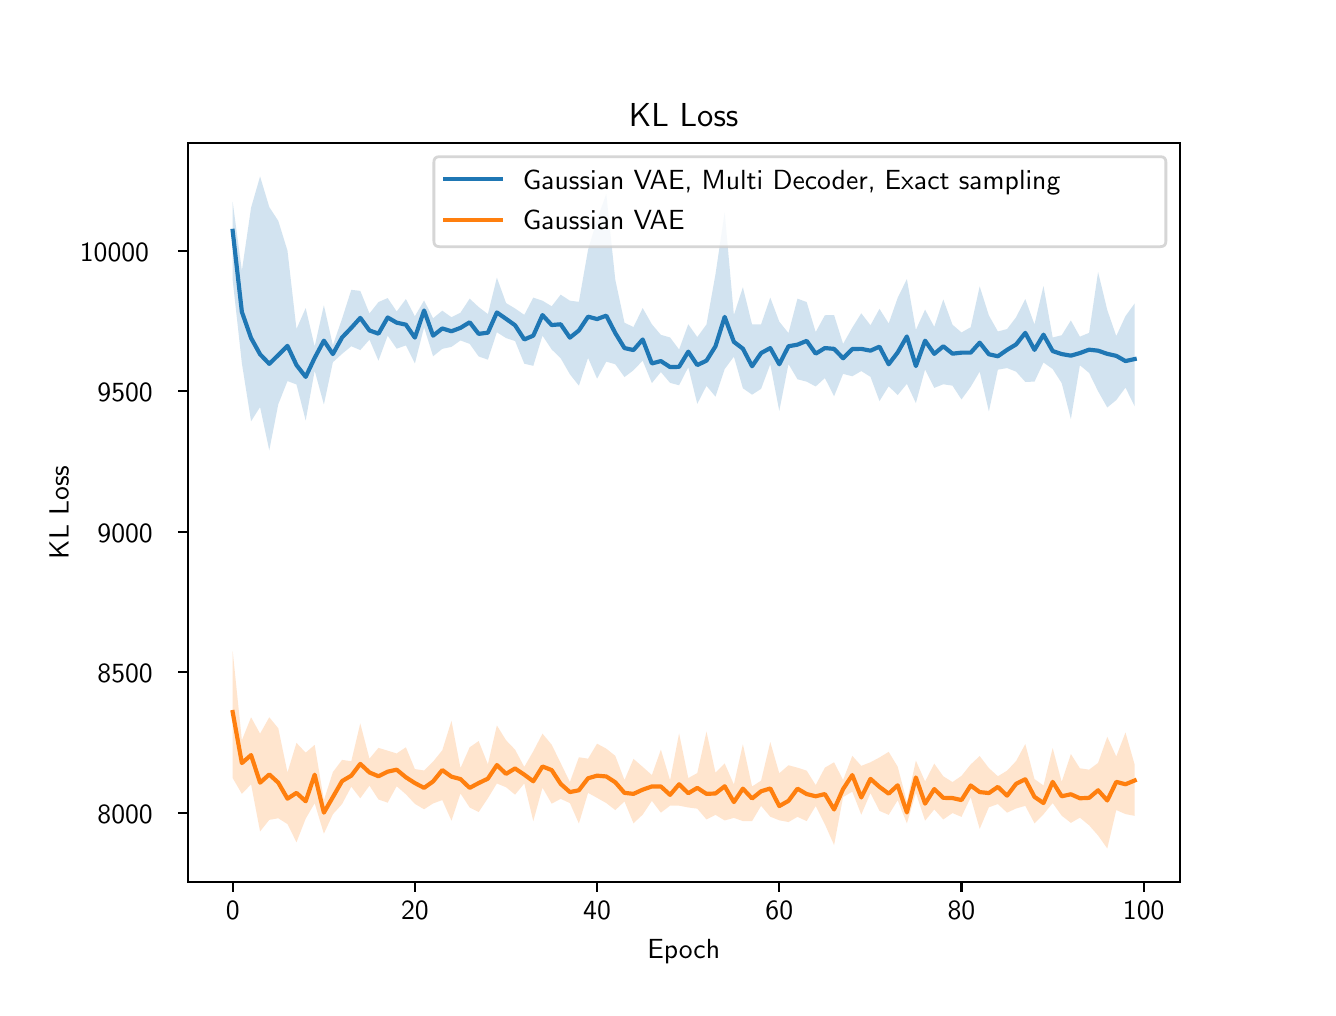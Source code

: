 \begingroup%
\makeatletter%
\begin{pgfpicture}%
\pgfpathrectangle{\pgfpointorigin}{\pgfqpoint{6.4in}{4.8in}}%
\pgfusepath{use as bounding box, clip}%
\begin{pgfscope}%
\pgfsetbuttcap%
\pgfsetmiterjoin%
\definecolor{currentfill}{rgb}{1.0,1.0,1.0}%
\pgfsetfillcolor{currentfill}%
\pgfsetlinewidth{0.0pt}%
\definecolor{currentstroke}{rgb}{1.0,1.0,1.0}%
\pgfsetstrokecolor{currentstroke}%
\pgfsetdash{}{0pt}%
\pgfpathmoveto{\pgfqpoint{0.0in}{0.0in}}%
\pgfpathlineto{\pgfqpoint{6.4in}{0.0in}}%
\pgfpathlineto{\pgfqpoint{6.4in}{4.8in}}%
\pgfpathlineto{\pgfqpoint{0.0in}{4.8in}}%
\pgfpathlineto{\pgfqpoint{0.0in}{0.0in}}%
\pgfpathclose%
\pgfusepath{fill}%
\end{pgfscope}%
\begin{pgfscope}%
\pgfsetbuttcap%
\pgfsetmiterjoin%
\definecolor{currentfill}{rgb}{1.0,1.0,1.0}%
\pgfsetfillcolor{currentfill}%
\pgfsetlinewidth{0.0pt}%
\definecolor{currentstroke}{rgb}{0.0,0.0,0.0}%
\pgfsetstrokecolor{currentstroke}%
\pgfsetstrokeopacity{0.0}%
\pgfsetdash{}{0pt}%
\pgfpathmoveto{\pgfqpoint{0.8in}{0.528in}}%
\pgfpathlineto{\pgfqpoint{5.76in}{0.528in}}%
\pgfpathlineto{\pgfqpoint{5.76in}{4.224in}}%
\pgfpathlineto{\pgfqpoint{0.8in}{4.224in}}%
\pgfpathlineto{\pgfqpoint{0.8in}{0.528in}}%
\pgfpathclose%
\pgfusepath{fill}%
\end{pgfscope}%
\begin{pgfscope}%
\pgfpathrectangle{\pgfqpoint{0.8in}{0.528in}}{\pgfqpoint{4.96in}{3.696in}}%
\pgfusepath{clip}%
\pgfsetbuttcap%
\pgfsetroundjoin%
\definecolor{currentfill}{rgb}{0.122,0.467,0.706}%
\pgfsetfillcolor{currentfill}%
\pgfsetfillopacity{0.2}%
\pgfsetlinewidth{0.0pt}%
\definecolor{currentstroke}{rgb}{0.0,0.0,0.0}%
\pgfsetstrokecolor{currentstroke}%
\pgfsetdash{}{0pt}%
\pgfpathmoveto{\pgfqpoint{1.025in}{3.929in}}%
\pgfpathlineto{\pgfqpoint{1.025in}{3.538in}}%
\pgfpathlineto{\pgfqpoint{1.071in}{3.122in}}%
\pgfpathlineto{\pgfqpoint{1.117in}{2.832in}}%
\pgfpathlineto{\pgfqpoint{1.162in}{2.903in}}%
\pgfpathlineto{\pgfqpoint{1.208in}{2.687in}}%
\pgfpathlineto{\pgfqpoint{1.253in}{2.917in}}%
\pgfpathlineto{\pgfqpoint{1.299in}{3.033in}}%
\pgfpathlineto{\pgfqpoint{1.344in}{3.016in}}%
\pgfpathlineto{\pgfqpoint{1.39in}{2.836in}}%
\pgfpathlineto{\pgfqpoint{1.435in}{3.085in}}%
\pgfpathlineto{\pgfqpoint{1.481in}{2.916in}}%
\pgfpathlineto{\pgfqpoint{1.526in}{3.127in}}%
\pgfpathlineto{\pgfqpoint{1.572in}{3.169in}}%
\pgfpathlineto{\pgfqpoint{1.618in}{3.207in}}%
\pgfpathlineto{\pgfqpoint{1.663in}{3.188in}}%
\pgfpathlineto{\pgfqpoint{1.709in}{3.24in}}%
\pgfpathlineto{\pgfqpoint{1.754in}{3.135in}}%
\pgfpathlineto{\pgfqpoint{1.8in}{3.26in}}%
\pgfpathlineto{\pgfqpoint{1.845in}{3.195in}}%
\pgfpathlineto{\pgfqpoint{1.891in}{3.211in}}%
\pgfpathlineto{\pgfqpoint{1.936in}{3.121in}}%
\pgfpathlineto{\pgfqpoint{1.982in}{3.302in}}%
\pgfpathlineto{\pgfqpoint{2.027in}{3.157in}}%
\pgfpathlineto{\pgfqpoint{2.073in}{3.194in}}%
\pgfpathlineto{\pgfqpoint{2.119in}{3.204in}}%
\pgfpathlineto{\pgfqpoint{2.164in}{3.236in}}%
\pgfpathlineto{\pgfqpoint{2.21in}{3.219in}}%
\pgfpathlineto{\pgfqpoint{2.255in}{3.156in}}%
\pgfpathlineto{\pgfqpoint{2.301in}{3.14in}}%
\pgfpathlineto{\pgfqpoint{2.346in}{3.277in}}%
\pgfpathlineto{\pgfqpoint{2.392in}{3.248in}}%
\pgfpathlineto{\pgfqpoint{2.437in}{3.233in}}%
\pgfpathlineto{\pgfqpoint{2.483in}{3.12in}}%
\pgfpathlineto{\pgfqpoint{2.528in}{3.109in}}%
\pgfpathlineto{\pgfqpoint{2.574in}{3.26in}}%
\pgfpathlineto{\pgfqpoint{2.62in}{3.191in}}%
\pgfpathlineto{\pgfqpoint{2.665in}{3.147in}}%
\pgfpathlineto{\pgfqpoint{2.711in}{3.067in}}%
\pgfpathlineto{\pgfqpoint{2.756in}{3.01in}}%
\pgfpathlineto{\pgfqpoint{2.802in}{3.149in}}%
\pgfpathlineto{\pgfqpoint{2.847in}{3.045in}}%
\pgfpathlineto{\pgfqpoint{2.893in}{3.13in}}%
\pgfpathlineto{\pgfqpoint{2.938in}{3.117in}}%
\pgfpathlineto{\pgfqpoint{2.984in}{3.053in}}%
\pgfpathlineto{\pgfqpoint{3.029in}{3.087in}}%
\pgfpathlineto{\pgfqpoint{3.075in}{3.135in}}%
\pgfpathlineto{\pgfqpoint{3.121in}{3.023in}}%
\pgfpathlineto{\pgfqpoint{3.166in}{3.078in}}%
\pgfpathlineto{\pgfqpoint{3.212in}{3.024in}}%
\pgfpathlineto{\pgfqpoint{3.257in}{3.012in}}%
\pgfpathlineto{\pgfqpoint{3.303in}{3.102in}}%
\pgfpathlineto{\pgfqpoint{3.348in}{2.919in}}%
\pgfpathlineto{\pgfqpoint{3.394in}{3.009in}}%
\pgfpathlineto{\pgfqpoint{3.439in}{2.955in}}%
\pgfpathlineto{\pgfqpoint{3.485in}{3.093in}}%
\pgfpathlineto{\pgfqpoint{3.531in}{3.155in}}%
\pgfpathlineto{\pgfqpoint{3.576in}{2.997in}}%
\pgfpathlineto{\pgfqpoint{3.622in}{2.965in}}%
\pgfpathlineto{\pgfqpoint{3.667in}{2.994in}}%
\pgfpathlineto{\pgfqpoint{3.713in}{3.117in}}%
\pgfpathlineto{\pgfqpoint{3.758in}{2.884in}}%
\pgfpathlineto{\pgfqpoint{3.804in}{3.118in}}%
\pgfpathlineto{\pgfqpoint{3.849in}{3.042in}}%
\pgfpathlineto{\pgfqpoint{3.895in}{3.03in}}%
\pgfpathlineto{\pgfqpoint{3.94in}{3.006in}}%
\pgfpathlineto{\pgfqpoint{3.986in}{3.048in}}%
\pgfpathlineto{\pgfqpoint{4.032in}{2.957in}}%
\pgfpathlineto{\pgfqpoint{4.077in}{3.069in}}%
\pgfpathlineto{\pgfqpoint{4.123in}{3.057in}}%
\pgfpathlineto{\pgfqpoint{4.168in}{3.083in}}%
\pgfpathlineto{\pgfqpoint{4.214in}{3.054in}}%
\pgfpathlineto{\pgfqpoint{4.259in}{2.933in}}%
\pgfpathlineto{\pgfqpoint{4.305in}{3.007in}}%
\pgfpathlineto{\pgfqpoint{4.35in}{2.963in}}%
\pgfpathlineto{\pgfqpoint{4.396in}{3.019in}}%
\pgfpathlineto{\pgfqpoint{4.441in}{2.923in}}%
\pgfpathlineto{\pgfqpoint{4.487in}{3.091in}}%
\pgfpathlineto{\pgfqpoint{4.533in}{2.999in}}%
\pgfpathlineto{\pgfqpoint{4.578in}{3.017in}}%
\pgfpathlineto{\pgfqpoint{4.624in}{3.01in}}%
\pgfpathlineto{\pgfqpoint{4.669in}{2.941in}}%
\pgfpathlineto{\pgfqpoint{4.715in}{3.004in}}%
\pgfpathlineto{\pgfqpoint{4.76in}{3.08in}}%
\pgfpathlineto{\pgfqpoint{4.806in}{2.881in}}%
\pgfpathlineto{\pgfqpoint{4.851in}{3.09in}}%
\pgfpathlineto{\pgfqpoint{4.897in}{3.098in}}%
\pgfpathlineto{\pgfqpoint{4.942in}{3.08in}}%
\pgfpathlineto{\pgfqpoint{4.988in}{3.029in}}%
\pgfpathlineto{\pgfqpoint{5.034in}{3.03in}}%
\pgfpathlineto{\pgfqpoint{5.079in}{3.126in}}%
\pgfpathlineto{\pgfqpoint{5.125in}{3.093in}}%
\pgfpathlineto{\pgfqpoint{5.17in}{3.023in}}%
\pgfpathlineto{\pgfqpoint{5.216in}{2.843in}}%
\pgfpathlineto{\pgfqpoint{5.261in}{3.112in}}%
\pgfpathlineto{\pgfqpoint{5.307in}{3.074in}}%
\pgfpathlineto{\pgfqpoint{5.352in}{2.982in}}%
\pgfpathlineto{\pgfqpoint{5.398in}{2.901in}}%
\pgfpathlineto{\pgfqpoint{5.443in}{2.938in}}%
\pgfpathlineto{\pgfqpoint{5.489in}{3.0in}}%
\pgfpathlineto{\pgfqpoint{5.535in}{2.907in}}%
\pgfpathlineto{\pgfqpoint{5.535in}{3.421in}}%
\pgfpathlineto{\pgfqpoint{5.535in}{3.421in}}%
\pgfpathlineto{\pgfqpoint{5.489in}{3.358in}}%
\pgfpathlineto{\pgfqpoint{5.443in}{3.258in}}%
\pgfpathlineto{\pgfqpoint{5.398in}{3.388in}}%
\pgfpathlineto{\pgfqpoint{5.352in}{3.578in}}%
\pgfpathlineto{\pgfqpoint{5.307in}{3.274in}}%
\pgfpathlineto{\pgfqpoint{5.261in}{3.255in}}%
\pgfpathlineto{\pgfqpoint{5.216in}{3.336in}}%
\pgfpathlineto{\pgfqpoint{5.17in}{3.262in}}%
\pgfpathlineto{\pgfqpoint{5.125in}{3.251in}}%
\pgfpathlineto{\pgfqpoint{5.079in}{3.508in}}%
\pgfpathlineto{\pgfqpoint{5.034in}{3.316in}}%
\pgfpathlineto{\pgfqpoint{4.988in}{3.443in}}%
\pgfpathlineto{\pgfqpoint{4.942in}{3.352in}}%
\pgfpathlineto{\pgfqpoint{4.897in}{3.293in}}%
\pgfpathlineto{\pgfqpoint{4.851in}{3.281in}}%
\pgfpathlineto{\pgfqpoint{4.806in}{3.361in}}%
\pgfpathlineto{\pgfqpoint{4.76in}{3.506in}}%
\pgfpathlineto{\pgfqpoint{4.715in}{3.302in}}%
\pgfpathlineto{\pgfqpoint{4.669in}{3.276in}}%
\pgfpathlineto{\pgfqpoint{4.624in}{3.315in}}%
\pgfpathlineto{\pgfqpoint{4.578in}{3.441in}}%
\pgfpathlineto{\pgfqpoint{4.533in}{3.304in}}%
\pgfpathlineto{\pgfqpoint{4.487in}{3.39in}}%
\pgfpathlineto{\pgfqpoint{4.441in}{3.289in}}%
\pgfpathlineto{\pgfqpoint{4.396in}{3.543in}}%
\pgfpathlineto{\pgfqpoint{4.35in}{3.449in}}%
\pgfpathlineto{\pgfqpoint{4.305in}{3.321in}}%
\pgfpathlineto{\pgfqpoint{4.259in}{3.394in}}%
\pgfpathlineto{\pgfqpoint{4.214in}{3.312in}}%
\pgfpathlineto{\pgfqpoint{4.168in}{3.372in}}%
\pgfpathlineto{\pgfqpoint{4.123in}{3.3in}}%
\pgfpathlineto{\pgfqpoint{4.077in}{3.219in}}%
\pgfpathlineto{\pgfqpoint{4.032in}{3.363in}}%
\pgfpathlineto{\pgfqpoint{3.986in}{3.362in}}%
\pgfpathlineto{\pgfqpoint{3.94in}{3.278in}}%
\pgfpathlineto{\pgfqpoint{3.895in}{3.428in}}%
\pgfpathlineto{\pgfqpoint{3.849in}{3.445in}}%
\pgfpathlineto{\pgfqpoint{3.804in}{3.273in}}%
\pgfpathlineto{\pgfqpoint{3.758in}{3.33in}}%
\pgfpathlineto{\pgfqpoint{3.713in}{3.45in}}%
\pgfpathlineto{\pgfqpoint{3.667in}{3.317in}}%
\pgfpathlineto{\pgfqpoint{3.622in}{3.316in}}%
\pgfpathlineto{\pgfqpoint{3.576in}{3.502in}}%
\pgfpathlineto{\pgfqpoint{3.531in}{3.363in}}%
\pgfpathlineto{\pgfqpoint{3.485in}{3.876in}}%
\pgfpathlineto{\pgfqpoint{3.439in}{3.567in}}%
\pgfpathlineto{\pgfqpoint{3.394in}{3.316in}}%
\pgfpathlineto{\pgfqpoint{3.348in}{3.253in}}%
\pgfpathlineto{\pgfqpoint{3.303in}{3.317in}}%
\pgfpathlineto{\pgfqpoint{3.257in}{3.191in}}%
\pgfpathlineto{\pgfqpoint{3.212in}{3.251in}}%
\pgfpathlineto{\pgfqpoint{3.166in}{3.264in}}%
\pgfpathlineto{\pgfqpoint{3.121in}{3.317in}}%
\pgfpathlineto{\pgfqpoint{3.075in}{3.398in}}%
\pgfpathlineto{\pgfqpoint{3.029in}{3.303in}}%
\pgfpathlineto{\pgfqpoint{2.984in}{3.325in}}%
\pgfpathlineto{\pgfqpoint{2.938in}{3.54in}}%
\pgfpathlineto{\pgfqpoint{2.893in}{3.968in}}%
\pgfpathlineto{\pgfqpoint{2.847in}{3.84in}}%
\pgfpathlineto{\pgfqpoint{2.802in}{3.69in}}%
\pgfpathlineto{\pgfqpoint{2.756in}{3.429in}}%
\pgfpathlineto{\pgfqpoint{2.711in}{3.435in}}%
\pgfpathlineto{\pgfqpoint{2.665in}{3.465in}}%
\pgfpathlineto{\pgfqpoint{2.62in}{3.407in}}%
\pgfpathlineto{\pgfqpoint{2.574in}{3.435in}}%
\pgfpathlineto{\pgfqpoint{2.528in}{3.45in}}%
\pgfpathlineto{\pgfqpoint{2.483in}{3.364in}}%
\pgfpathlineto{\pgfqpoint{2.437in}{3.396in}}%
\pgfpathlineto{\pgfqpoint{2.392in}{3.423in}}%
\pgfpathlineto{\pgfqpoint{2.346in}{3.55in}}%
\pgfpathlineto{\pgfqpoint{2.301in}{3.368in}}%
\pgfpathlineto{\pgfqpoint{2.255in}{3.403in}}%
\pgfpathlineto{\pgfqpoint{2.21in}{3.445in}}%
\pgfpathlineto{\pgfqpoint{2.164in}{3.375in}}%
\pgfpathlineto{\pgfqpoint{2.119in}{3.352in}}%
\pgfpathlineto{\pgfqpoint{2.073in}{3.385in}}%
\pgfpathlineto{\pgfqpoint{2.027in}{3.347in}}%
\pgfpathlineto{\pgfqpoint{1.982in}{3.436in}}%
\pgfpathlineto{\pgfqpoint{1.936in}{3.357in}}%
\pgfpathlineto{\pgfqpoint{1.891in}{3.443in}}%
\pgfpathlineto{\pgfqpoint{1.845in}{3.381in}}%
\pgfpathlineto{\pgfqpoint{1.8in}{3.448in}}%
\pgfpathlineto{\pgfqpoint{1.754in}{3.428in}}%
\pgfpathlineto{\pgfqpoint{1.709in}{3.371in}}%
\pgfpathlineto{\pgfqpoint{1.663in}{3.484in}}%
\pgfpathlineto{\pgfqpoint{1.618in}{3.489in}}%
\pgfpathlineto{\pgfqpoint{1.572in}{3.345in}}%
\pgfpathlineto{\pgfqpoint{1.526in}{3.212in}}%
\pgfpathlineto{\pgfqpoint{1.481in}{3.412in}}%
\pgfpathlineto{\pgfqpoint{1.435in}{3.206in}}%
\pgfpathlineto{\pgfqpoint{1.39in}{3.398in}}%
\pgfpathlineto{\pgfqpoint{1.344in}{3.293in}}%
\pgfpathlineto{\pgfqpoint{1.299in}{3.685in}}%
\pgfpathlineto{\pgfqpoint{1.253in}{3.834in}}%
\pgfpathlineto{\pgfqpoint{1.208in}{3.903in}}%
\pgfpathlineto{\pgfqpoint{1.162in}{4.056in}}%
\pgfpathlineto{\pgfqpoint{1.117in}{3.9in}}%
\pgfpathlineto{\pgfqpoint{1.071in}{3.585in}}%
\pgfpathlineto{\pgfqpoint{1.025in}{3.929in}}%
\pgfpathlineto{\pgfqpoint{1.025in}{3.929in}}%
\pgfpathclose%
\pgfusepath{fill}%
\end{pgfscope}%
\begin{pgfscope}%
\pgfpathrectangle{\pgfqpoint{0.8in}{0.528in}}{\pgfqpoint{4.96in}{3.696in}}%
\pgfusepath{clip}%
\pgfsetbuttcap%
\pgfsetroundjoin%
\definecolor{currentfill}{rgb}{1.0,0.498,0.055}%
\pgfsetfillcolor{currentfill}%
\pgfsetfillopacity{0.2}%
\pgfsetlinewidth{0.0pt}%
\definecolor{currentstroke}{rgb}{0.0,0.0,0.0}%
\pgfsetstrokecolor{currentstroke}%
\pgfsetdash{}{0pt}%
\pgfpathmoveto{\pgfqpoint{1.025in}{1.683in}}%
\pgfpathlineto{\pgfqpoint{1.025in}{1.048in}}%
\pgfpathlineto{\pgfqpoint{1.071in}{0.969in}}%
\pgfpathlineto{\pgfqpoint{1.117in}{1.017in}}%
\pgfpathlineto{\pgfqpoint{1.162in}{0.781in}}%
\pgfpathlineto{\pgfqpoint{1.208in}{0.839in}}%
\pgfpathlineto{\pgfqpoint{1.253in}{0.847in}}%
\pgfpathlineto{\pgfqpoint{1.299in}{0.818in}}%
\pgfpathlineto{\pgfqpoint{1.344in}{0.727in}}%
\pgfpathlineto{\pgfqpoint{1.39in}{0.845in}}%
\pgfpathlineto{\pgfqpoint{1.435in}{0.922in}}%
\pgfpathlineto{\pgfqpoint{1.481in}{0.77in}}%
\pgfpathlineto{\pgfqpoint{1.526in}{0.867in}}%
\pgfpathlineto{\pgfqpoint{1.572in}{0.918in}}%
\pgfpathlineto{\pgfqpoint{1.618in}{1.005in}}%
\pgfpathlineto{\pgfqpoint{1.663in}{0.947in}}%
\pgfpathlineto{\pgfqpoint{1.709in}{1.01in}}%
\pgfpathlineto{\pgfqpoint{1.754in}{0.941in}}%
\pgfpathlineto{\pgfqpoint{1.8in}{0.925in}}%
\pgfpathlineto{\pgfqpoint{1.845in}{1.007in}}%
\pgfpathlineto{\pgfqpoint{1.891in}{0.967in}}%
\pgfpathlineto{\pgfqpoint{1.936in}{0.919in}}%
\pgfpathlineto{\pgfqpoint{1.982in}{0.892in}}%
\pgfpathlineto{\pgfqpoint{2.027in}{0.921in}}%
\pgfpathlineto{\pgfqpoint{2.073in}{0.938in}}%
\pgfpathlineto{\pgfqpoint{2.119in}{0.835in}}%
\pgfpathlineto{\pgfqpoint{2.164in}{0.971in}}%
\pgfpathlineto{\pgfqpoint{2.21in}{0.901in}}%
\pgfpathlineto{\pgfqpoint{2.255in}{0.878in}}%
\pgfpathlineto{\pgfqpoint{2.301in}{0.947in}}%
\pgfpathlineto{\pgfqpoint{2.346in}{1.021in}}%
\pgfpathlineto{\pgfqpoint{2.392in}{1.002in}}%
\pgfpathlineto{\pgfqpoint{2.437in}{0.965in}}%
\pgfpathlineto{\pgfqpoint{2.483in}{1.021in}}%
\pgfpathlineto{\pgfqpoint{2.528in}{0.833in}}%
\pgfpathlineto{\pgfqpoint{2.574in}{1.0in}}%
\pgfpathlineto{\pgfqpoint{2.62in}{0.92in}}%
\pgfpathlineto{\pgfqpoint{2.665in}{0.944in}}%
\pgfpathlineto{\pgfqpoint{2.711in}{0.923in}}%
\pgfpathlineto{\pgfqpoint{2.756in}{0.821in}}%
\pgfpathlineto{\pgfqpoint{2.802in}{0.974in}}%
\pgfpathlineto{\pgfqpoint{2.847in}{0.949in}}%
\pgfpathlineto{\pgfqpoint{2.893in}{0.923in}}%
\pgfpathlineto{\pgfqpoint{2.938in}{0.888in}}%
\pgfpathlineto{\pgfqpoint{2.984in}{0.931in}}%
\pgfpathlineto{\pgfqpoint{3.029in}{0.822in}}%
\pgfpathlineto{\pgfqpoint{3.075in}{0.865in}}%
\pgfpathlineto{\pgfqpoint{3.121in}{0.934in}}%
\pgfpathlineto{\pgfqpoint{3.166in}{0.875in}}%
\pgfpathlineto{\pgfqpoint{3.212in}{0.91in}}%
\pgfpathlineto{\pgfqpoint{3.257in}{0.91in}}%
\pgfpathlineto{\pgfqpoint{3.303in}{0.901in}}%
\pgfpathlineto{\pgfqpoint{3.348in}{0.895in}}%
\pgfpathlineto{\pgfqpoint{3.394in}{0.841in}}%
\pgfpathlineto{\pgfqpoint{3.439in}{0.864in}}%
\pgfpathlineto{\pgfqpoint{3.485in}{0.836in}}%
\pgfpathlineto{\pgfqpoint{3.531in}{0.849in}}%
\pgfpathlineto{\pgfqpoint{3.576in}{0.833in}}%
\pgfpathlineto{\pgfqpoint{3.622in}{0.833in}}%
\pgfpathlineto{\pgfqpoint{3.667in}{0.909in}}%
\pgfpathlineto{\pgfqpoint{3.713in}{0.855in}}%
\pgfpathlineto{\pgfqpoint{3.758in}{0.837in}}%
\pgfpathlineto{\pgfqpoint{3.804in}{0.828in}}%
\pgfpathlineto{\pgfqpoint{3.849in}{0.854in}}%
\pgfpathlineto{\pgfqpoint{3.895in}{0.833in}}%
\pgfpathlineto{\pgfqpoint{3.94in}{0.908in}}%
\pgfpathlineto{\pgfqpoint{3.986in}{0.817in}}%
\pgfpathlineto{\pgfqpoint{4.032in}{0.713in}}%
\pgfpathlineto{\pgfqpoint{4.077in}{0.953in}}%
\pgfpathlineto{\pgfqpoint{4.123in}{0.98in}}%
\pgfpathlineto{\pgfqpoint{4.168in}{0.865in}}%
\pgfpathlineto{\pgfqpoint{4.214in}{0.973in}}%
\pgfpathlineto{\pgfqpoint{4.259in}{0.884in}}%
\pgfpathlineto{\pgfqpoint{4.305in}{0.864in}}%
\pgfpathlineto{\pgfqpoint{4.35in}{0.937in}}%
\pgfpathlineto{\pgfqpoint{4.396in}{0.821in}}%
\pgfpathlineto{\pgfqpoint{4.441in}{0.974in}}%
\pgfpathlineto{\pgfqpoint{4.487in}{0.835in}}%
\pgfpathlineto{\pgfqpoint{4.533in}{0.891in}}%
\pgfpathlineto{\pgfqpoint{4.578in}{0.841in}}%
\pgfpathlineto{\pgfqpoint{4.624in}{0.873in}}%
\pgfpathlineto{\pgfqpoint{4.669in}{0.854in}}%
\pgfpathlineto{\pgfqpoint{4.715in}{0.952in}}%
\pgfpathlineto{\pgfqpoint{4.76in}{0.794in}}%
\pgfpathlineto{\pgfqpoint{4.806in}{0.902in}}%
\pgfpathlineto{\pgfqpoint{4.851in}{0.918in}}%
\pgfpathlineto{\pgfqpoint{4.897in}{0.875in}}%
\pgfpathlineto{\pgfqpoint{4.942in}{0.896in}}%
\pgfpathlineto{\pgfqpoint{4.988in}{0.909in}}%
\pgfpathlineto{\pgfqpoint{5.034in}{0.822in}}%
\pgfpathlineto{\pgfqpoint{5.079in}{0.867in}}%
\pgfpathlineto{\pgfqpoint{5.125in}{0.923in}}%
\pgfpathlineto{\pgfqpoint{5.17in}{0.86in}}%
\pgfpathlineto{\pgfqpoint{5.216in}{0.824in}}%
\pgfpathlineto{\pgfqpoint{5.261in}{0.85in}}%
\pgfpathlineto{\pgfqpoint{5.307in}{0.812in}}%
\pgfpathlineto{\pgfqpoint{5.352in}{0.761in}}%
\pgfpathlineto{\pgfqpoint{5.398in}{0.696in}}%
\pgfpathlineto{\pgfqpoint{5.443in}{0.888in}}%
\pgfpathlineto{\pgfqpoint{5.489in}{0.868in}}%
\pgfpathlineto{\pgfqpoint{5.535in}{0.859in}}%
\pgfpathlineto{\pgfqpoint{5.535in}{1.115in}}%
\pgfpathlineto{\pgfqpoint{5.535in}{1.115in}}%
\pgfpathlineto{\pgfqpoint{5.489in}{1.276in}}%
\pgfpathlineto{\pgfqpoint{5.443in}{1.156in}}%
\pgfpathlineto{\pgfqpoint{5.398in}{1.254in}}%
\pgfpathlineto{\pgfqpoint{5.352in}{1.124in}}%
\pgfpathlineto{\pgfqpoint{5.307in}{1.09in}}%
\pgfpathlineto{\pgfqpoint{5.261in}{1.097in}}%
\pgfpathlineto{\pgfqpoint{5.216in}{1.168in}}%
\pgfpathlineto{\pgfqpoint{5.17in}{1.029in}}%
\pgfpathlineto{\pgfqpoint{5.125in}{1.198in}}%
\pgfpathlineto{\pgfqpoint{5.079in}{1.011in}}%
\pgfpathlineto{\pgfqpoint{5.034in}{1.043in}}%
\pgfpathlineto{\pgfqpoint{4.988in}{1.218in}}%
\pgfpathlineto{\pgfqpoint{4.942in}{1.133in}}%
\pgfpathlineto{\pgfqpoint{4.897in}{1.085in}}%
\pgfpathlineto{\pgfqpoint{4.851in}{1.057in}}%
\pgfpathlineto{\pgfqpoint{4.806in}{1.098in}}%
\pgfpathlineto{\pgfqpoint{4.76in}{1.158in}}%
\pgfpathlineto{\pgfqpoint{4.715in}{1.116in}}%
\pgfpathlineto{\pgfqpoint{4.669in}{1.059in}}%
\pgfpathlineto{\pgfqpoint{4.624in}{1.028in}}%
\pgfpathlineto{\pgfqpoint{4.578in}{1.057in}}%
\pgfpathlineto{\pgfqpoint{4.533in}{1.12in}}%
\pgfpathlineto{\pgfqpoint{4.487in}{1.031in}}%
\pgfpathlineto{\pgfqpoint{4.441in}{1.135in}}%
\pgfpathlineto{\pgfqpoint{4.396in}{0.929in}}%
\pgfpathlineto{\pgfqpoint{4.35in}{1.105in}}%
\pgfpathlineto{\pgfqpoint{4.305in}{1.179in}}%
\pgfpathlineto{\pgfqpoint{4.259in}{1.151in}}%
\pgfpathlineto{\pgfqpoint{4.214in}{1.127in}}%
\pgfpathlineto{\pgfqpoint{4.168in}{1.109in}}%
\pgfpathlineto{\pgfqpoint{4.123in}{1.159in}}%
\pgfpathlineto{\pgfqpoint{4.077in}{1.038in}}%
\pgfpathlineto{\pgfqpoint{4.032in}{1.127in}}%
\pgfpathlineto{\pgfqpoint{3.986in}{1.1in}}%
\pgfpathlineto{\pgfqpoint{3.94in}{1.013in}}%
\pgfpathlineto{\pgfqpoint{3.895in}{1.085in}}%
\pgfpathlineto{\pgfqpoint{3.849in}{1.1in}}%
\pgfpathlineto{\pgfqpoint{3.804in}{1.112in}}%
\pgfpathlineto{\pgfqpoint{3.758in}{1.072in}}%
\pgfpathlineto{\pgfqpoint{3.713in}{1.228in}}%
\pgfpathlineto{\pgfqpoint{3.667in}{1.035in}}%
\pgfpathlineto{\pgfqpoint{3.622in}{1.006in}}%
\pgfpathlineto{\pgfqpoint{3.576in}{1.217in}}%
\pgfpathlineto{\pgfqpoint{3.531in}{1.016in}}%
\pgfpathlineto{\pgfqpoint{3.485in}{1.121in}}%
\pgfpathlineto{\pgfqpoint{3.439in}{1.075in}}%
\pgfpathlineto{\pgfqpoint{3.394in}{1.28in}}%
\pgfpathlineto{\pgfqpoint{3.348in}{1.073in}}%
\pgfpathlineto{\pgfqpoint{3.303in}{1.048in}}%
\pgfpathlineto{\pgfqpoint{3.257in}{1.271in}}%
\pgfpathlineto{\pgfqpoint{3.212in}{1.037in}}%
\pgfpathlineto{\pgfqpoint{3.166in}{1.19in}}%
\pgfpathlineto{\pgfqpoint{3.121in}{1.063in}}%
\pgfpathlineto{\pgfqpoint{3.075in}{1.104in}}%
\pgfpathlineto{\pgfqpoint{3.029in}{1.144in}}%
\pgfpathlineto{\pgfqpoint{2.984in}{1.038in}}%
\pgfpathlineto{\pgfqpoint{2.938in}{1.159in}}%
\pgfpathlineto{\pgfqpoint{2.893in}{1.195in}}%
\pgfpathlineto{\pgfqpoint{2.847in}{1.22in}}%
\pgfpathlineto{\pgfqpoint{2.802in}{1.145in}}%
\pgfpathlineto{\pgfqpoint{2.756in}{1.152in}}%
\pgfpathlineto{\pgfqpoint{2.711in}{1.028in}}%
\pgfpathlineto{\pgfqpoint{2.665in}{1.123in}}%
\pgfpathlineto{\pgfqpoint{2.62in}{1.215in}}%
\pgfpathlineto{\pgfqpoint{2.574in}{1.27in}}%
\pgfpathlineto{\pgfqpoint{2.528in}{1.182in}}%
\pgfpathlineto{\pgfqpoint{2.483in}{1.104in}}%
\pgfpathlineto{\pgfqpoint{2.437in}{1.19in}}%
\pgfpathlineto{\pgfqpoint{2.392in}{1.237in}}%
\pgfpathlineto{\pgfqpoint{2.346in}{1.311in}}%
\pgfpathlineto{\pgfqpoint{2.301in}{1.117in}}%
\pgfpathlineto{\pgfqpoint{2.255in}{1.233in}}%
\pgfpathlineto{\pgfqpoint{2.21in}{1.202in}}%
\pgfpathlineto{\pgfqpoint{2.164in}{1.098in}}%
\pgfpathlineto{\pgfqpoint{2.119in}{1.334in}}%
\pgfpathlineto{\pgfqpoint{2.073in}{1.187in}}%
\pgfpathlineto{\pgfqpoint{2.027in}{1.13in}}%
\pgfpathlineto{\pgfqpoint{1.982in}{1.086in}}%
\pgfpathlineto{\pgfqpoint{1.936in}{1.093in}}%
\pgfpathlineto{\pgfqpoint{1.891in}{1.202in}}%
\pgfpathlineto{\pgfqpoint{1.845in}{1.171in}}%
\pgfpathlineto{\pgfqpoint{1.8in}{1.185in}}%
\pgfpathlineto{\pgfqpoint{1.754in}{1.199in}}%
\pgfpathlineto{\pgfqpoint{1.709in}{1.145in}}%
\pgfpathlineto{\pgfqpoint{1.663in}{1.321in}}%
\pgfpathlineto{\pgfqpoint{1.618in}{1.132in}}%
\pgfpathlineto{\pgfqpoint{1.572in}{1.139in}}%
\pgfpathlineto{\pgfqpoint{1.526in}{1.078in}}%
\pgfpathlineto{\pgfqpoint{1.481in}{0.937in}}%
\pgfpathlineto{\pgfqpoint{1.435in}{1.214in}}%
\pgfpathlineto{\pgfqpoint{1.39in}{1.175in}}%
\pgfpathlineto{\pgfqpoint{1.344in}{1.224in}}%
\pgfpathlineto{\pgfqpoint{1.299in}{1.076in}}%
\pgfpathlineto{\pgfqpoint{1.253in}{1.297in}}%
\pgfpathlineto{\pgfqpoint{1.208in}{1.352in}}%
\pgfpathlineto{\pgfqpoint{1.162in}{1.27in}}%
\pgfpathlineto{\pgfqpoint{1.117in}{1.352in}}%
\pgfpathlineto{\pgfqpoint{1.071in}{1.237in}}%
\pgfpathlineto{\pgfqpoint{1.025in}{1.683in}}%
\pgfpathlineto{\pgfqpoint{1.025in}{1.683in}}%
\pgfpathclose%
\pgfusepath{fill}%
\end{pgfscope}%
\begin{pgfscope}%
\pgfsetbuttcap%
\pgfsetroundjoin%
\definecolor{currentfill}{rgb}{0.0,0.0,0.0}%
\pgfsetfillcolor{currentfill}%
\pgfsetlinewidth{0.803pt}%
\definecolor{currentstroke}{rgb}{0.0,0.0,0.0}%
\pgfsetstrokecolor{currentstroke}%
\pgfsetdash{}{0pt}%
\pgfsys@defobject{currentmarker}{\pgfqpoint{0.0in}{-0.049in}}{\pgfqpoint{0.0in}{0.0in}}{%
\pgfpathmoveto{\pgfqpoint{0.0in}{0.0in}}%
\pgfpathlineto{\pgfqpoint{0.0in}{-0.049in}}%
\pgfusepath{stroke,fill}%
}%
\begin{pgfscope}%
\pgfsys@transformshift{1.025in}{0.528in}%
\pgfsys@useobject{currentmarker}{}%
\end{pgfscope}%
\end{pgfscope}%
\begin{pgfscope}%
\definecolor{textcolor}{rgb}{0.0,0.0,0.0}%
\pgfsetstrokecolor{textcolor}%
\pgfsetfillcolor{textcolor}%
\pgftext[x=1.025in,y=0.431in,,top]{\color{textcolor}\sffamily\fontsize{10.0}{12.0}\selectfont 0}%
\end{pgfscope}%
\begin{pgfscope}%
\pgfsetbuttcap%
\pgfsetroundjoin%
\definecolor{currentfill}{rgb}{0.0,0.0,0.0}%
\pgfsetfillcolor{currentfill}%
\pgfsetlinewidth{0.803pt}%
\definecolor{currentstroke}{rgb}{0.0,0.0,0.0}%
\pgfsetstrokecolor{currentstroke}%
\pgfsetdash{}{0pt}%
\pgfsys@defobject{currentmarker}{\pgfqpoint{0.0in}{-0.049in}}{\pgfqpoint{0.0in}{0.0in}}{%
\pgfpathmoveto{\pgfqpoint{0.0in}{0.0in}}%
\pgfpathlineto{\pgfqpoint{0.0in}{-0.049in}}%
\pgfusepath{stroke,fill}%
}%
\begin{pgfscope}%
\pgfsys@transformshift{1.936in}{0.528in}%
\pgfsys@useobject{currentmarker}{}%
\end{pgfscope}%
\end{pgfscope}%
\begin{pgfscope}%
\definecolor{textcolor}{rgb}{0.0,0.0,0.0}%
\pgfsetstrokecolor{textcolor}%
\pgfsetfillcolor{textcolor}%
\pgftext[x=1.936in,y=0.431in,,top]{\color{textcolor}\sffamily\fontsize{10.0}{12.0}\selectfont 20}%
\end{pgfscope}%
\begin{pgfscope}%
\pgfsetbuttcap%
\pgfsetroundjoin%
\definecolor{currentfill}{rgb}{0.0,0.0,0.0}%
\pgfsetfillcolor{currentfill}%
\pgfsetlinewidth{0.803pt}%
\definecolor{currentstroke}{rgb}{0.0,0.0,0.0}%
\pgfsetstrokecolor{currentstroke}%
\pgfsetdash{}{0pt}%
\pgfsys@defobject{currentmarker}{\pgfqpoint{0.0in}{-0.049in}}{\pgfqpoint{0.0in}{0.0in}}{%
\pgfpathmoveto{\pgfqpoint{0.0in}{0.0in}}%
\pgfpathlineto{\pgfqpoint{0.0in}{-0.049in}}%
\pgfusepath{stroke,fill}%
}%
\begin{pgfscope}%
\pgfsys@transformshift{2.847in}{0.528in}%
\pgfsys@useobject{currentmarker}{}%
\end{pgfscope}%
\end{pgfscope}%
\begin{pgfscope}%
\definecolor{textcolor}{rgb}{0.0,0.0,0.0}%
\pgfsetstrokecolor{textcolor}%
\pgfsetfillcolor{textcolor}%
\pgftext[x=2.847in,y=0.431in,,top]{\color{textcolor}\sffamily\fontsize{10.0}{12.0}\selectfont 40}%
\end{pgfscope}%
\begin{pgfscope}%
\pgfsetbuttcap%
\pgfsetroundjoin%
\definecolor{currentfill}{rgb}{0.0,0.0,0.0}%
\pgfsetfillcolor{currentfill}%
\pgfsetlinewidth{0.803pt}%
\definecolor{currentstroke}{rgb}{0.0,0.0,0.0}%
\pgfsetstrokecolor{currentstroke}%
\pgfsetdash{}{0pt}%
\pgfsys@defobject{currentmarker}{\pgfqpoint{0.0in}{-0.049in}}{\pgfqpoint{0.0in}{0.0in}}{%
\pgfpathmoveto{\pgfqpoint{0.0in}{0.0in}}%
\pgfpathlineto{\pgfqpoint{0.0in}{-0.049in}}%
\pgfusepath{stroke,fill}%
}%
\begin{pgfscope}%
\pgfsys@transformshift{3.758in}{0.528in}%
\pgfsys@useobject{currentmarker}{}%
\end{pgfscope}%
\end{pgfscope}%
\begin{pgfscope}%
\definecolor{textcolor}{rgb}{0.0,0.0,0.0}%
\pgfsetstrokecolor{textcolor}%
\pgfsetfillcolor{textcolor}%
\pgftext[x=3.758in,y=0.431in,,top]{\color{textcolor}\sffamily\fontsize{10.0}{12.0}\selectfont 60}%
\end{pgfscope}%
\begin{pgfscope}%
\pgfsetbuttcap%
\pgfsetroundjoin%
\definecolor{currentfill}{rgb}{0.0,0.0,0.0}%
\pgfsetfillcolor{currentfill}%
\pgfsetlinewidth{0.803pt}%
\definecolor{currentstroke}{rgb}{0.0,0.0,0.0}%
\pgfsetstrokecolor{currentstroke}%
\pgfsetdash{}{0pt}%
\pgfsys@defobject{currentmarker}{\pgfqpoint{0.0in}{-0.049in}}{\pgfqpoint{0.0in}{0.0in}}{%
\pgfpathmoveto{\pgfqpoint{0.0in}{0.0in}}%
\pgfpathlineto{\pgfqpoint{0.0in}{-0.049in}}%
\pgfusepath{stroke,fill}%
}%
\begin{pgfscope}%
\pgfsys@transformshift{4.669in}{0.528in}%
\pgfsys@useobject{currentmarker}{}%
\end{pgfscope}%
\end{pgfscope}%
\begin{pgfscope}%
\definecolor{textcolor}{rgb}{0.0,0.0,0.0}%
\pgfsetstrokecolor{textcolor}%
\pgfsetfillcolor{textcolor}%
\pgftext[x=4.669in,y=0.431in,,top]{\color{textcolor}\sffamily\fontsize{10.0}{12.0}\selectfont 80}%
\end{pgfscope}%
\begin{pgfscope}%
\pgfsetbuttcap%
\pgfsetroundjoin%
\definecolor{currentfill}{rgb}{0.0,0.0,0.0}%
\pgfsetfillcolor{currentfill}%
\pgfsetlinewidth{0.803pt}%
\definecolor{currentstroke}{rgb}{0.0,0.0,0.0}%
\pgfsetstrokecolor{currentstroke}%
\pgfsetdash{}{0pt}%
\pgfsys@defobject{currentmarker}{\pgfqpoint{0.0in}{-0.049in}}{\pgfqpoint{0.0in}{0.0in}}{%
\pgfpathmoveto{\pgfqpoint{0.0in}{0.0in}}%
\pgfpathlineto{\pgfqpoint{0.0in}{-0.049in}}%
\pgfusepath{stroke,fill}%
}%
\begin{pgfscope}%
\pgfsys@transformshift{5.58in}{0.528in}%
\pgfsys@useobject{currentmarker}{}%
\end{pgfscope}%
\end{pgfscope}%
\begin{pgfscope}%
\definecolor{textcolor}{rgb}{0.0,0.0,0.0}%
\pgfsetstrokecolor{textcolor}%
\pgfsetfillcolor{textcolor}%
\pgftext[x=5.58in,y=0.431in,,top]{\color{textcolor}\sffamily\fontsize{10.0}{12.0}\selectfont 100}%
\end{pgfscope}%
\begin{pgfscope}%
\definecolor{textcolor}{rgb}{0.0,0.0,0.0}%
\pgfsetstrokecolor{textcolor}%
\pgfsetfillcolor{textcolor}%
\pgftext[x=3.28in,y=0.241in,,top]{\color{textcolor}\sffamily\fontsize{10.0}{12.0}\selectfont Epoch}%
\end{pgfscope}%
\begin{pgfscope}%
\pgfsetbuttcap%
\pgfsetroundjoin%
\definecolor{currentfill}{rgb}{0.0,0.0,0.0}%
\pgfsetfillcolor{currentfill}%
\pgfsetlinewidth{0.803pt}%
\definecolor{currentstroke}{rgb}{0.0,0.0,0.0}%
\pgfsetstrokecolor{currentstroke}%
\pgfsetdash{}{0pt}%
\pgfsys@defobject{currentmarker}{\pgfqpoint{-0.049in}{0.0in}}{\pgfqpoint{-0.0in}{0.0in}}{%
\pgfpathmoveto{\pgfqpoint{-0.0in}{0.0in}}%
\pgfpathlineto{\pgfqpoint{-0.049in}{0.0in}}%
\pgfusepath{stroke,fill}%
}%
\begin{pgfscope}%
\pgfsys@transformshift{0.8in}{0.875in}%
\pgfsys@useobject{currentmarker}{}%
\end{pgfscope}%
\end{pgfscope}%
\begin{pgfscope}%
\definecolor{textcolor}{rgb}{0.0,0.0,0.0}%
\pgfsetstrokecolor{textcolor}%
\pgfsetfillcolor{textcolor}%
\pgftext[x=0.349in, y=0.822in, left, base]{\color{textcolor}\sffamily\fontsize{10.0}{12.0}\selectfont 8000}%
\end{pgfscope}%
\begin{pgfscope}%
\pgfsetbuttcap%
\pgfsetroundjoin%
\definecolor{currentfill}{rgb}{0.0,0.0,0.0}%
\pgfsetfillcolor{currentfill}%
\pgfsetlinewidth{0.803pt}%
\definecolor{currentstroke}{rgb}{0.0,0.0,0.0}%
\pgfsetstrokecolor{currentstroke}%
\pgfsetdash{}{0pt}%
\pgfsys@defobject{currentmarker}{\pgfqpoint{-0.049in}{0.0in}}{\pgfqpoint{-0.0in}{0.0in}}{%
\pgfpathmoveto{\pgfqpoint{-0.0in}{0.0in}}%
\pgfpathlineto{\pgfqpoint{-0.049in}{0.0in}}%
\pgfusepath{stroke,fill}%
}%
\begin{pgfscope}%
\pgfsys@transformshift{0.8in}{1.577in}%
\pgfsys@useobject{currentmarker}{}%
\end{pgfscope}%
\end{pgfscope}%
\begin{pgfscope}%
\definecolor{textcolor}{rgb}{0.0,0.0,0.0}%
\pgfsetstrokecolor{textcolor}%
\pgfsetfillcolor{textcolor}%
\pgftext[x=0.349in, y=1.525in, left, base]{\color{textcolor}\sffamily\fontsize{10.0}{12.0}\selectfont 8500}%
\end{pgfscope}%
\begin{pgfscope}%
\pgfsetbuttcap%
\pgfsetroundjoin%
\definecolor{currentfill}{rgb}{0.0,0.0,0.0}%
\pgfsetfillcolor{currentfill}%
\pgfsetlinewidth{0.803pt}%
\definecolor{currentstroke}{rgb}{0.0,0.0,0.0}%
\pgfsetstrokecolor{currentstroke}%
\pgfsetdash{}{0pt}%
\pgfsys@defobject{currentmarker}{\pgfqpoint{-0.049in}{0.0in}}{\pgfqpoint{-0.0in}{0.0in}}{%
\pgfpathmoveto{\pgfqpoint{-0.0in}{0.0in}}%
\pgfpathlineto{\pgfqpoint{-0.049in}{0.0in}}%
\pgfusepath{stroke,fill}%
}%
\begin{pgfscope}%
\pgfsys@transformshift{0.8in}{2.28in}%
\pgfsys@useobject{currentmarker}{}%
\end{pgfscope}%
\end{pgfscope}%
\begin{pgfscope}%
\definecolor{textcolor}{rgb}{0.0,0.0,0.0}%
\pgfsetstrokecolor{textcolor}%
\pgfsetfillcolor{textcolor}%
\pgftext[x=0.349in, y=2.227in, left, base]{\color{textcolor}\sffamily\fontsize{10.0}{12.0}\selectfont 9000}%
\end{pgfscope}%
\begin{pgfscope}%
\pgfsetbuttcap%
\pgfsetroundjoin%
\definecolor{currentfill}{rgb}{0.0,0.0,0.0}%
\pgfsetfillcolor{currentfill}%
\pgfsetlinewidth{0.803pt}%
\definecolor{currentstroke}{rgb}{0.0,0.0,0.0}%
\pgfsetstrokecolor{currentstroke}%
\pgfsetdash{}{0pt}%
\pgfsys@defobject{currentmarker}{\pgfqpoint{-0.049in}{0.0in}}{\pgfqpoint{-0.0in}{0.0in}}{%
\pgfpathmoveto{\pgfqpoint{-0.0in}{0.0in}}%
\pgfpathlineto{\pgfqpoint{-0.049in}{0.0in}}%
\pgfusepath{stroke,fill}%
}%
\begin{pgfscope}%
\pgfsys@transformshift{0.8in}{2.983in}%
\pgfsys@useobject{currentmarker}{}%
\end{pgfscope}%
\end{pgfscope}%
\begin{pgfscope}%
\definecolor{textcolor}{rgb}{0.0,0.0,0.0}%
\pgfsetstrokecolor{textcolor}%
\pgfsetfillcolor{textcolor}%
\pgftext[x=0.349in, y=2.93in, left, base]{\color{textcolor}\sffamily\fontsize{10.0}{12.0}\selectfont 9500}%
\end{pgfscope}%
\begin{pgfscope}%
\pgfsetbuttcap%
\pgfsetroundjoin%
\definecolor{currentfill}{rgb}{0.0,0.0,0.0}%
\pgfsetfillcolor{currentfill}%
\pgfsetlinewidth{0.803pt}%
\definecolor{currentstroke}{rgb}{0.0,0.0,0.0}%
\pgfsetstrokecolor{currentstroke}%
\pgfsetdash{}{0pt}%
\pgfsys@defobject{currentmarker}{\pgfqpoint{-0.049in}{0.0in}}{\pgfqpoint{-0.0in}{0.0in}}{%
\pgfpathmoveto{\pgfqpoint{-0.0in}{0.0in}}%
\pgfpathlineto{\pgfqpoint{-0.049in}{0.0in}}%
\pgfusepath{stroke,fill}%
}%
\begin{pgfscope}%
\pgfsys@transformshift{0.8in}{3.685in}%
\pgfsys@useobject{currentmarker}{}%
\end{pgfscope}%
\end{pgfscope}%
\begin{pgfscope}%
\definecolor{textcolor}{rgb}{0.0,0.0,0.0}%
\pgfsetstrokecolor{textcolor}%
\pgfsetfillcolor{textcolor}%
\pgftext[x=0.261in, y=3.633in, left, base]{\color{textcolor}\sffamily\fontsize{10.0}{12.0}\selectfont 10000}%
\end{pgfscope}%
\begin{pgfscope}%
\definecolor{textcolor}{rgb}{0.0,0.0,0.0}%
\pgfsetstrokecolor{textcolor}%
\pgfsetfillcolor{textcolor}%
\pgftext[x=0.205in,y=2.376in,,bottom,rotate=90.0]{\color{textcolor}\sffamily\fontsize{10.0}{12.0}\selectfont KL Loss}%
\end{pgfscope}%
\begin{pgfscope}%
\pgfpathrectangle{\pgfqpoint{0.8in}{0.528in}}{\pgfqpoint{4.96in}{3.696in}}%
\pgfusepath{clip}%
\pgfsetrectcap%
\pgfsetroundjoin%
\pgfsetlinewidth{1.506pt}%
\definecolor{currentstroke}{rgb}{0.122,0.467,0.706}%
\pgfsetstrokecolor{currentstroke}%
\pgfsetdash{}{0pt}%
\pgfpathmoveto{\pgfqpoint{1.025in}{3.784in}}%
\pgfpathlineto{\pgfqpoint{1.071in}{3.379in}}%
\pgfpathlineto{\pgfqpoint{1.117in}{3.248in}}%
\pgfpathlineto{\pgfqpoint{1.162in}{3.167in}}%
\pgfpathlineto{\pgfqpoint{1.208in}{3.119in}}%
\pgfpathlineto{\pgfqpoint{1.253in}{3.163in}}%
\pgfpathlineto{\pgfqpoint{1.299in}{3.209in}}%
\pgfpathlineto{\pgfqpoint{1.344in}{3.113in}}%
\pgfpathlineto{\pgfqpoint{1.39in}{3.054in}}%
\pgfpathlineto{\pgfqpoint{1.435in}{3.149in}}%
\pgfpathlineto{\pgfqpoint{1.481in}{3.235in}}%
\pgfpathlineto{\pgfqpoint{1.526in}{3.168in}}%
\pgfpathlineto{\pgfqpoint{1.572in}{3.251in}}%
\pgfpathlineto{\pgfqpoint{1.618in}{3.299in}}%
\pgfpathlineto{\pgfqpoint{1.663in}{3.349in}}%
\pgfpathlineto{\pgfqpoint{1.709in}{3.286in}}%
\pgfpathlineto{\pgfqpoint{1.754in}{3.27in}}%
\pgfpathlineto{\pgfqpoint{1.8in}{3.351in}}%
\pgfpathlineto{\pgfqpoint{1.845in}{3.325in}}%
\pgfpathlineto{\pgfqpoint{1.891in}{3.315in}}%
\pgfpathlineto{\pgfqpoint{1.936in}{3.25in}}%
\pgfpathlineto{\pgfqpoint{1.982in}{3.386in}}%
\pgfpathlineto{\pgfqpoint{2.027in}{3.26in}}%
\pgfpathlineto{\pgfqpoint{2.073in}{3.296in}}%
\pgfpathlineto{\pgfqpoint{2.119in}{3.282in}}%
\pgfpathlineto{\pgfqpoint{2.164in}{3.299in}}%
\pgfpathlineto{\pgfqpoint{2.21in}{3.327in}}%
\pgfpathlineto{\pgfqpoint{2.255in}{3.269in}}%
\pgfpathlineto{\pgfqpoint{2.301in}{3.275in}}%
\pgfpathlineto{\pgfqpoint{2.346in}{3.376in}}%
\pgfpathlineto{\pgfqpoint{2.392in}{3.344in}}%
\pgfpathlineto{\pgfqpoint{2.437in}{3.312in}}%
\pgfpathlineto{\pgfqpoint{2.483in}{3.241in}}%
\pgfpathlineto{\pgfqpoint{2.528in}{3.26in}}%
\pgfpathlineto{\pgfqpoint{2.574in}{3.363in}}%
\pgfpathlineto{\pgfqpoint{2.62in}{3.313in}}%
\pgfpathlineto{\pgfqpoint{2.665in}{3.317in}}%
\pgfpathlineto{\pgfqpoint{2.711in}{3.25in}}%
\pgfpathlineto{\pgfqpoint{2.756in}{3.286in}}%
\pgfpathlineto{\pgfqpoint{2.802in}{3.355in}}%
\pgfpathlineto{\pgfqpoint{2.847in}{3.343in}}%
\pgfpathlineto{\pgfqpoint{2.893in}{3.36in}}%
\pgfpathlineto{\pgfqpoint{2.938in}{3.273in}}%
\pgfpathlineto{\pgfqpoint{2.984in}{3.198in}}%
\pgfpathlineto{\pgfqpoint{3.029in}{3.188in}}%
\pgfpathlineto{\pgfqpoint{3.075in}{3.241in}}%
\pgfpathlineto{\pgfqpoint{3.121in}{3.121in}}%
\pgfpathlineto{\pgfqpoint{3.166in}{3.133in}}%
\pgfpathlineto{\pgfqpoint{3.212in}{3.103in}}%
\pgfpathlineto{\pgfqpoint{3.257in}{3.104in}}%
\pgfpathlineto{\pgfqpoint{3.303in}{3.18in}}%
\pgfpathlineto{\pgfqpoint{3.348in}{3.113in}}%
\pgfpathlineto{\pgfqpoint{3.394in}{3.135in}}%
\pgfpathlineto{\pgfqpoint{3.439in}{3.207in}}%
\pgfpathlineto{\pgfqpoint{3.485in}{3.354in}}%
\pgfpathlineto{\pgfqpoint{3.531in}{3.229in}}%
\pgfpathlineto{\pgfqpoint{3.576in}{3.195in}}%
\pgfpathlineto{\pgfqpoint{3.622in}{3.107in}}%
\pgfpathlineto{\pgfqpoint{3.667in}{3.173in}}%
\pgfpathlineto{\pgfqpoint{3.713in}{3.198in}}%
\pgfpathlineto{\pgfqpoint{3.758in}{3.117in}}%
\pgfpathlineto{\pgfqpoint{3.804in}{3.207in}}%
\pgfpathlineto{\pgfqpoint{3.849in}{3.215in}}%
\pgfpathlineto{\pgfqpoint{3.895in}{3.234in}}%
\pgfpathlineto{\pgfqpoint{3.94in}{3.17in}}%
\pgfpathlineto{\pgfqpoint{3.986in}{3.198in}}%
\pgfpathlineto{\pgfqpoint{4.032in}{3.194in}}%
\pgfpathlineto{\pgfqpoint{4.077in}{3.147in}}%
\pgfpathlineto{\pgfqpoint{4.123in}{3.193in}}%
\pgfpathlineto{\pgfqpoint{4.168in}{3.194in}}%
\pgfpathlineto{\pgfqpoint{4.214in}{3.185in}}%
\pgfpathlineto{\pgfqpoint{4.259in}{3.205in}}%
\pgfpathlineto{\pgfqpoint{4.305in}{3.117in}}%
\pgfpathlineto{\pgfqpoint{4.35in}{3.176in}}%
\pgfpathlineto{\pgfqpoint{4.396in}{3.256in}}%
\pgfpathlineto{\pgfqpoint{4.441in}{3.108in}}%
\pgfpathlineto{\pgfqpoint{4.487in}{3.235in}}%
\pgfpathlineto{\pgfqpoint{4.533in}{3.169in}}%
\pgfpathlineto{\pgfqpoint{4.578in}{3.207in}}%
\pgfpathlineto{\pgfqpoint{4.624in}{3.17in}}%
\pgfpathlineto{\pgfqpoint{4.669in}{3.175in}}%
\pgfpathlineto{\pgfqpoint{4.715in}{3.175in}}%
\pgfpathlineto{\pgfqpoint{4.76in}{3.225in}}%
\pgfpathlineto{\pgfqpoint{4.806in}{3.167in}}%
\pgfpathlineto{\pgfqpoint{4.851in}{3.157in}}%
\pgfpathlineto{\pgfqpoint{4.897in}{3.189in}}%
\pgfpathlineto{\pgfqpoint{4.942in}{3.216in}}%
\pgfpathlineto{\pgfqpoint{4.988in}{3.274in}}%
\pgfpathlineto{\pgfqpoint{5.034in}{3.189in}}%
\pgfpathlineto{\pgfqpoint{5.079in}{3.265in}}%
\pgfpathlineto{\pgfqpoint{5.125in}{3.183in}}%
\pgfpathlineto{\pgfqpoint{5.17in}{3.168in}}%
\pgfpathlineto{\pgfqpoint{5.216in}{3.16in}}%
\pgfpathlineto{\pgfqpoint{5.261in}{3.173in}}%
\pgfpathlineto{\pgfqpoint{5.307in}{3.19in}}%
\pgfpathlineto{\pgfqpoint{5.352in}{3.185in}}%
\pgfpathlineto{\pgfqpoint{5.398in}{3.169in}}%
\pgfpathlineto{\pgfqpoint{5.443in}{3.159in}}%
\pgfpathlineto{\pgfqpoint{5.489in}{3.133in}}%
\pgfpathlineto{\pgfqpoint{5.535in}{3.143in}}%
\pgfusepath{stroke}%
\end{pgfscope}%
\begin{pgfscope}%
\pgfpathrectangle{\pgfqpoint{0.8in}{0.528in}}{\pgfqpoint{4.96in}{3.696in}}%
\pgfusepath{clip}%
\pgfsetrectcap%
\pgfsetroundjoin%
\pgfsetlinewidth{1.506pt}%
\definecolor{currentstroke}{rgb}{1.0,0.498,0.055}%
\pgfsetstrokecolor{currentstroke}%
\pgfsetdash{}{0pt}%
\pgfpathmoveto{\pgfqpoint{1.025in}{1.378in}}%
\pgfpathlineto{\pgfqpoint{1.071in}{1.123in}}%
\pgfpathlineto{\pgfqpoint{1.117in}{1.163in}}%
\pgfpathlineto{\pgfqpoint{1.162in}{1.025in}}%
\pgfpathlineto{\pgfqpoint{1.208in}{1.066in}}%
\pgfpathlineto{\pgfqpoint{1.253in}{1.025in}}%
\pgfpathlineto{\pgfqpoint{1.299in}{0.945in}}%
\pgfpathlineto{\pgfqpoint{1.344in}{0.974in}}%
\pgfpathlineto{\pgfqpoint{1.39in}{0.932in}}%
\pgfpathlineto{\pgfqpoint{1.435in}{1.065in}}%
\pgfpathlineto{\pgfqpoint{1.481in}{0.875in}}%
\pgfpathlineto{\pgfqpoint{1.526in}{0.953in}}%
\pgfpathlineto{\pgfqpoint{1.572in}{1.033in}}%
\pgfpathlineto{\pgfqpoint{1.618in}{1.06in}}%
\pgfpathlineto{\pgfqpoint{1.663in}{1.119in}}%
\pgfpathlineto{\pgfqpoint{1.709in}{1.076in}}%
\pgfpathlineto{\pgfqpoint{1.754in}{1.057in}}%
\pgfpathlineto{\pgfqpoint{1.8in}{1.08in}}%
\pgfpathlineto{\pgfqpoint{1.845in}{1.09in}}%
\pgfpathlineto{\pgfqpoint{1.891in}{1.052in}}%
\pgfpathlineto{\pgfqpoint{1.936in}{1.023in}}%
\pgfpathlineto{\pgfqpoint{1.982in}{0.999in}}%
\pgfpathlineto{\pgfqpoint{2.027in}{1.031in}}%
\pgfpathlineto{\pgfqpoint{2.073in}{1.088in}}%
\pgfpathlineto{\pgfqpoint{2.119in}{1.055in}}%
\pgfpathlineto{\pgfqpoint{2.164in}{1.043in}}%
\pgfpathlineto{\pgfqpoint{2.21in}{0.999in}}%
\pgfpathlineto{\pgfqpoint{2.255in}{1.023in}}%
\pgfpathlineto{\pgfqpoint{2.301in}{1.045in}}%
\pgfpathlineto{\pgfqpoint{2.346in}{1.113in}}%
\pgfpathlineto{\pgfqpoint{2.392in}{1.069in}}%
\pgfpathlineto{\pgfqpoint{2.437in}{1.096in}}%
\pgfpathlineto{\pgfqpoint{2.483in}{1.065in}}%
\pgfpathlineto{\pgfqpoint{2.528in}{1.032in}}%
\pgfpathlineto{\pgfqpoint{2.574in}{1.106in}}%
\pgfpathlineto{\pgfqpoint{2.62in}{1.088in}}%
\pgfpathlineto{\pgfqpoint{2.665in}{1.019in}}%
\pgfpathlineto{\pgfqpoint{2.711in}{0.978in}}%
\pgfpathlineto{\pgfqpoint{2.756in}{0.987in}}%
\pgfpathlineto{\pgfqpoint{2.802in}{1.047in}}%
\pgfpathlineto{\pgfqpoint{2.847in}{1.06in}}%
\pgfpathlineto{\pgfqpoint{2.893in}{1.056in}}%
\pgfpathlineto{\pgfqpoint{2.938in}{1.027in}}%
\pgfpathlineto{\pgfqpoint{2.984in}{0.974in}}%
\pgfpathlineto{\pgfqpoint{3.029in}{0.969in}}%
\pgfpathlineto{\pgfqpoint{3.075in}{0.99in}}%
\pgfpathlineto{\pgfqpoint{3.121in}{1.006in}}%
\pgfpathlineto{\pgfqpoint{3.166in}{1.006in}}%
\pgfpathlineto{\pgfqpoint{3.212in}{0.964in}}%
\pgfpathlineto{\pgfqpoint{3.257in}{1.017in}}%
\pgfpathlineto{\pgfqpoint{3.303in}{0.972in}}%
\pgfpathlineto{\pgfqpoint{3.348in}{0.999in}}%
\pgfpathlineto{\pgfqpoint{3.394in}{0.969in}}%
\pgfpathlineto{\pgfqpoint{3.439in}{0.971in}}%
\pgfpathlineto{\pgfqpoint{3.485in}{1.007in}}%
\pgfpathlineto{\pgfqpoint{3.531in}{0.928in}}%
\pgfpathlineto{\pgfqpoint{3.576in}{0.995in}}%
\pgfpathlineto{\pgfqpoint{3.622in}{0.946in}}%
\pgfpathlineto{\pgfqpoint{3.667in}{0.982in}}%
\pgfpathlineto{\pgfqpoint{3.713in}{0.996in}}%
\pgfpathlineto{\pgfqpoint{3.758in}{0.908in}}%
\pgfpathlineto{\pgfqpoint{3.804in}{0.934in}}%
\pgfpathlineto{\pgfqpoint{3.849in}{0.995in}}%
\pgfpathlineto{\pgfqpoint{3.895in}{0.968in}}%
\pgfpathlineto{\pgfqpoint{3.94in}{0.957in}}%
\pgfpathlineto{\pgfqpoint{3.986in}{0.968in}}%
\pgfpathlineto{\pgfqpoint{4.032in}{0.891in}}%
\pgfpathlineto{\pgfqpoint{4.077in}{0.993in}}%
\pgfpathlineto{\pgfqpoint{4.123in}{1.063in}}%
\pgfpathlineto{\pgfqpoint{4.168in}{0.951in}}%
\pgfpathlineto{\pgfqpoint{4.214in}{1.044in}}%
\pgfpathlineto{\pgfqpoint{4.259in}{1.004in}}%
\pgfpathlineto{\pgfqpoint{4.305in}{0.97in}}%
\pgfpathlineto{\pgfqpoint{4.35in}{1.012in}}%
\pgfpathlineto{\pgfqpoint{4.396in}{0.876in}}%
\pgfpathlineto{\pgfqpoint{4.441in}{1.051in}}%
\pgfpathlineto{\pgfqpoint{4.487in}{0.92in}}%
\pgfpathlineto{\pgfqpoint{4.533in}{0.993in}}%
\pgfpathlineto{\pgfqpoint{4.578in}{0.949in}}%
\pgfpathlineto{\pgfqpoint{4.624in}{0.948in}}%
\pgfpathlineto{\pgfqpoint{4.669in}{0.938in}}%
\pgfpathlineto{\pgfqpoint{4.715in}{1.011in}}%
\pgfpathlineto{\pgfqpoint{4.76in}{0.978in}}%
\pgfpathlineto{\pgfqpoint{4.806in}{0.973in}}%
\pgfpathlineto{\pgfqpoint{4.851in}{1.004in}}%
\pgfpathlineto{\pgfqpoint{4.897in}{0.96in}}%
\pgfpathlineto{\pgfqpoint{4.942in}{1.019in}}%
\pgfpathlineto{\pgfqpoint{4.988in}{1.042in}}%
\pgfpathlineto{\pgfqpoint{5.034in}{0.954in}}%
\pgfpathlineto{\pgfqpoint{5.079in}{0.923in}}%
\pgfpathlineto{\pgfqpoint{5.125in}{1.029in}}%
\pgfpathlineto{\pgfqpoint{5.17in}{0.957in}}%
\pgfpathlineto{\pgfqpoint{5.216in}{0.967in}}%
\pgfpathlineto{\pgfqpoint{5.261in}{0.947in}}%
\pgfpathlineto{\pgfqpoint{5.307in}{0.949in}}%
\pgfpathlineto{\pgfqpoint{5.352in}{0.987in}}%
\pgfpathlineto{\pgfqpoint{5.398in}{0.936in}}%
\pgfpathlineto{\pgfqpoint{5.443in}{1.029in}}%
\pgfpathlineto{\pgfqpoint{5.489in}{1.017in}}%
\pgfpathlineto{\pgfqpoint{5.535in}{1.036in}}%
\pgfusepath{stroke}%
\end{pgfscope}%
\begin{pgfscope}%
\pgfsetrectcap%
\pgfsetmiterjoin%
\pgfsetlinewidth{0.803pt}%
\definecolor{currentstroke}{rgb}{0.0,0.0,0.0}%
\pgfsetstrokecolor{currentstroke}%
\pgfsetdash{}{0pt}%
\pgfpathmoveto{\pgfqpoint{0.8in}{0.528in}}%
\pgfpathlineto{\pgfqpoint{0.8in}{4.224in}}%
\pgfusepath{stroke}%
\end{pgfscope}%
\begin{pgfscope}%
\pgfsetrectcap%
\pgfsetmiterjoin%
\pgfsetlinewidth{0.803pt}%
\definecolor{currentstroke}{rgb}{0.0,0.0,0.0}%
\pgfsetstrokecolor{currentstroke}%
\pgfsetdash{}{0pt}%
\pgfpathmoveto{\pgfqpoint{5.76in}{0.528in}}%
\pgfpathlineto{\pgfqpoint{5.76in}{4.224in}}%
\pgfusepath{stroke}%
\end{pgfscope}%
\begin{pgfscope}%
\pgfsetrectcap%
\pgfsetmiterjoin%
\pgfsetlinewidth{0.803pt}%
\definecolor{currentstroke}{rgb}{0.0,0.0,0.0}%
\pgfsetstrokecolor{currentstroke}%
\pgfsetdash{}{0pt}%
\pgfpathmoveto{\pgfqpoint{0.8in}{0.528in}}%
\pgfpathlineto{\pgfqpoint{5.76in}{0.528in}}%
\pgfusepath{stroke}%
\end{pgfscope}%
\begin{pgfscope}%
\pgfsetrectcap%
\pgfsetmiterjoin%
\pgfsetlinewidth{0.803pt}%
\definecolor{currentstroke}{rgb}{0.0,0.0,0.0}%
\pgfsetstrokecolor{currentstroke}%
\pgfsetdash{}{0pt}%
\pgfpathmoveto{\pgfqpoint{0.8in}{4.224in}}%
\pgfpathlineto{\pgfqpoint{5.76in}{4.224in}}%
\pgfusepath{stroke}%
\end{pgfscope}%
\begin{pgfscope}%
\definecolor{textcolor}{rgb}{0.0,0.0,0.0}%
\pgfsetstrokecolor{textcolor}%
\pgfsetfillcolor{textcolor}%
\pgftext[x=3.28in,y=4.307in,,base]{\color{textcolor}\sffamily\fontsize{12.0}{14.4}\selectfont KL Loss}%
\end{pgfscope}%
\begin{pgfscope}%
\pgfsetbuttcap%
\pgfsetmiterjoin%
\definecolor{currentfill}{rgb}{1.0,1.0,1.0}%
\pgfsetfillcolor{currentfill}%
\pgfsetfillopacity{0.8}%
\pgfsetlinewidth{1.004pt}%
\definecolor{currentstroke}{rgb}{0.8,0.8,0.8}%
\pgfsetstrokecolor{currentstroke}%
\pgfsetstrokeopacity{0.8}%
\pgfsetdash{}{0pt}%
\pgfpathmoveto{\pgfqpoint{2.059in}{3.705in}}%
\pgfpathlineto{\pgfqpoint{5.663in}{3.705in}}%
\pgfpathquadraticcurveto{\pgfqpoint{5.691in}{3.705in}}{\pgfqpoint{5.691in}{3.733in}}%
\pgfpathlineto{\pgfqpoint{5.691in}{4.127in}}%
\pgfpathquadraticcurveto{\pgfqpoint{5.691in}{4.155in}}{\pgfqpoint{5.663in}{4.155in}}%
\pgfpathlineto{\pgfqpoint{2.059in}{4.155in}}%
\pgfpathquadraticcurveto{\pgfqpoint{2.031in}{4.155in}}{\pgfqpoint{2.031in}{4.127in}}%
\pgfpathlineto{\pgfqpoint{2.031in}{3.733in}}%
\pgfpathquadraticcurveto{\pgfqpoint{2.031in}{3.705in}}{\pgfqpoint{2.059in}{3.705in}}%
\pgfpathlineto{\pgfqpoint{2.059in}{3.705in}}%
\pgfpathclose%
\pgfusepath{stroke,fill}%
\end{pgfscope}%
\begin{pgfscope}%
\pgfsetrectcap%
\pgfsetroundjoin%
\pgfsetlinewidth{1.506pt}%
\definecolor{currentstroke}{rgb}{0.122,0.467,0.706}%
\pgfsetstrokecolor{currentstroke}%
\pgfsetdash{}{0pt}%
\pgfpathmoveto{\pgfqpoint{2.087in}{4.042in}}%
\pgfpathlineto{\pgfqpoint{2.226in}{4.042in}}%
\pgfpathlineto{\pgfqpoint{2.365in}{4.042in}}%
\pgfusepath{stroke}%
\end{pgfscope}%
\begin{pgfscope}%
\definecolor{textcolor}{rgb}{0.0,0.0,0.0}%
\pgfsetstrokecolor{textcolor}%
\pgfsetfillcolor{textcolor}%
\pgftext[x=2.476in,y=3.993in,left,base]{\color{textcolor}\sffamily\fontsize{10.0}{12.0}\selectfont Gaussian VAE, Multi Decoder, Exact sampling}%
\end{pgfscope}%
\begin{pgfscope}%
\pgfsetrectcap%
\pgfsetroundjoin%
\pgfsetlinewidth{1.506pt}%
\definecolor{currentstroke}{rgb}{1.0,0.498,0.055}%
\pgfsetstrokecolor{currentstroke}%
\pgfsetdash{}{0pt}%
\pgfpathmoveto{\pgfqpoint{2.087in}{3.838in}}%
\pgfpathlineto{\pgfqpoint{2.226in}{3.838in}}%
\pgfpathlineto{\pgfqpoint{2.365in}{3.838in}}%
\pgfusepath{stroke}%
\end{pgfscope}%
\begin{pgfscope}%
\definecolor{textcolor}{rgb}{0.0,0.0,0.0}%
\pgfsetstrokecolor{textcolor}%
\pgfsetfillcolor{textcolor}%
\pgftext[x=2.476in,y=3.79in,left,base]{\color{textcolor}\sffamily\fontsize{10.0}{12.0}\selectfont Gaussian VAE}%
\end{pgfscope}%
\end{pgfpicture}%
\makeatother%
\endgroup%
